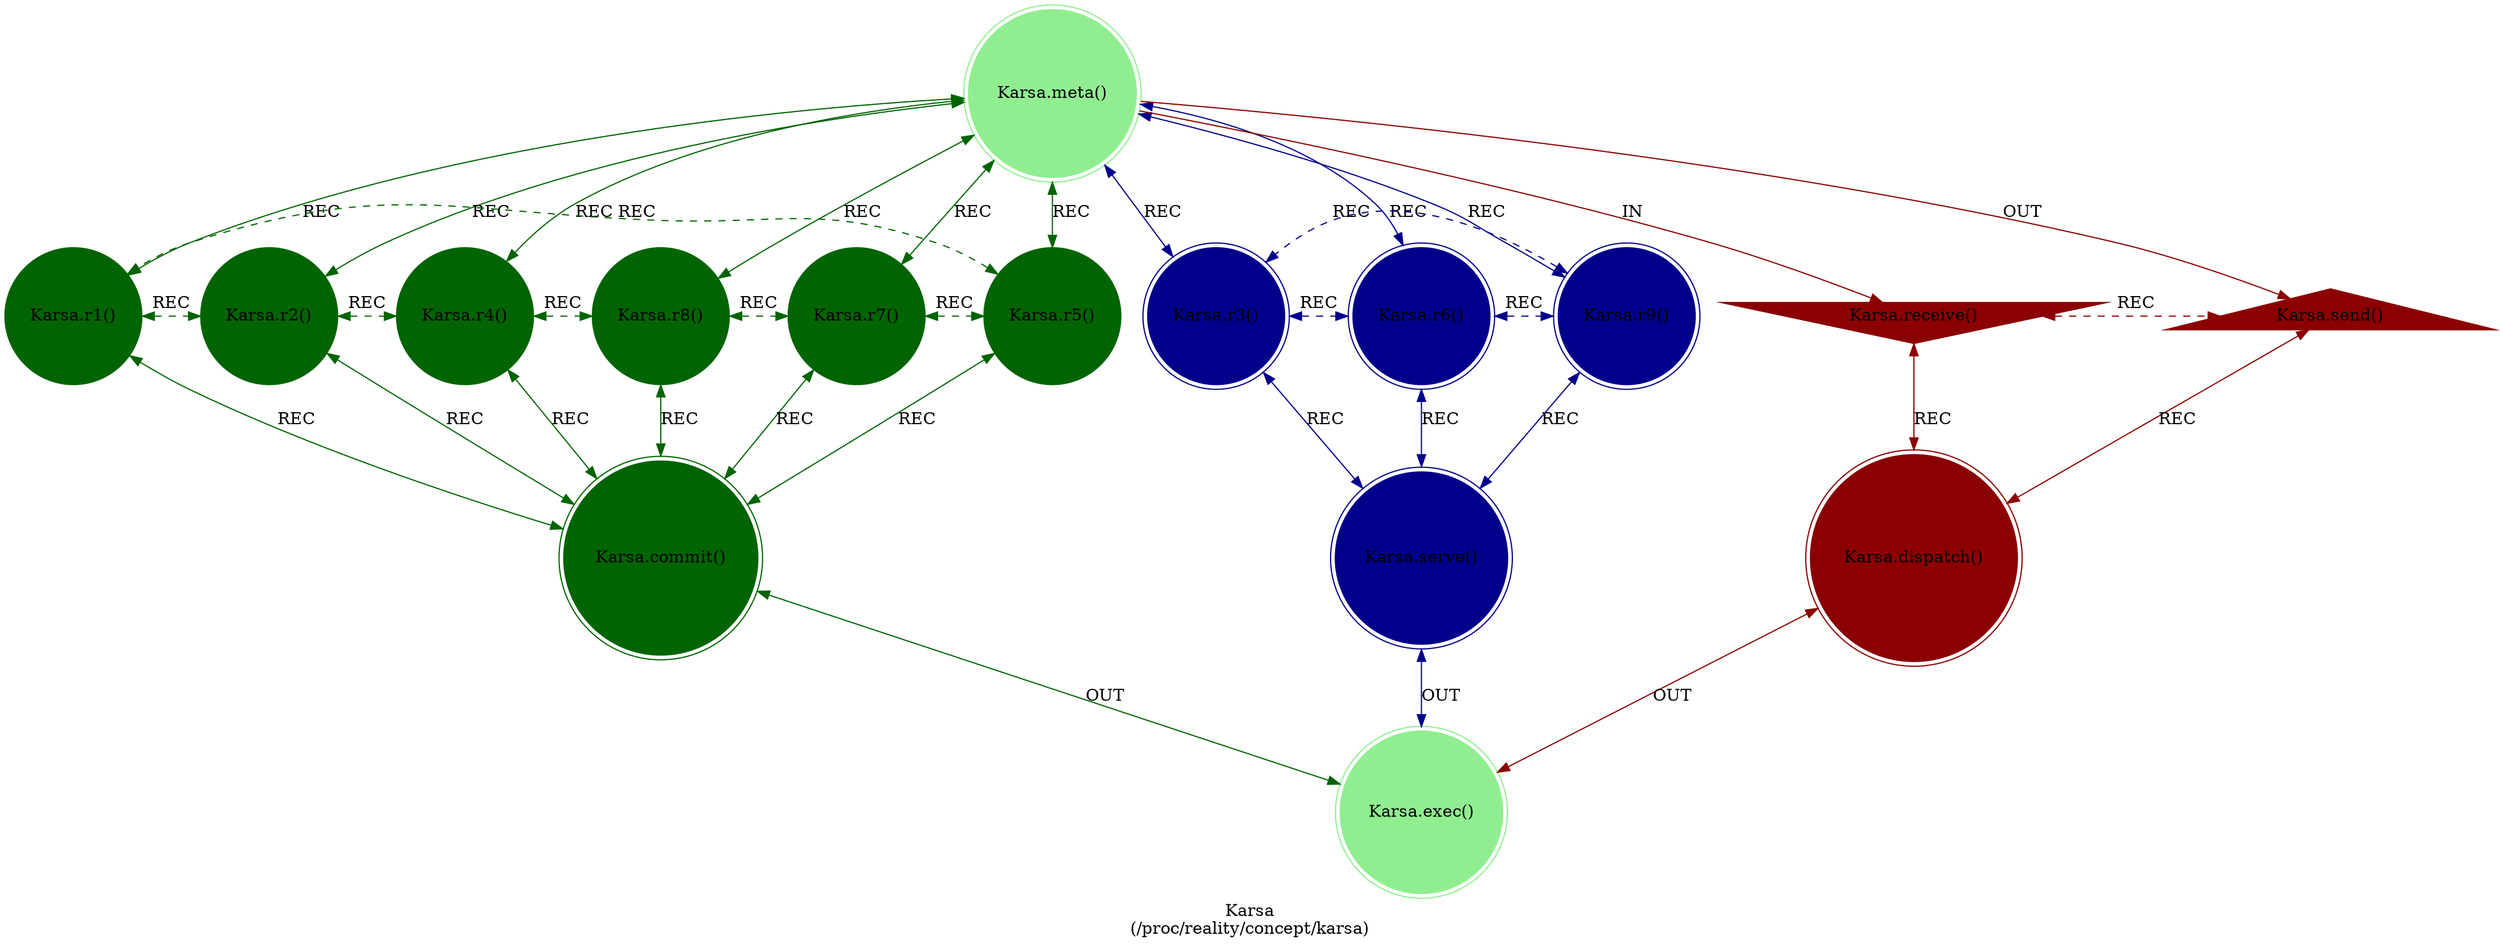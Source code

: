 strict digraph Karsa {
    label = "Karsa\n(/proc/reality/concept/karsa)";
    style = filled;
    color = lightgray;
    node [shape = circle; style = filled; color = lightgreen;];
    
    // The Axis A-0-B (In-Meta-Out).
    // The Sacred 3-6-9 (Boundary of Perception).
    // The Vortex 1-2-4-8-7-5 (Boundary of Comprehension).
    // The Router C-D-E
    // The Closure F
    spark_0_t [label = "Karsa.meta()";comment = "";shape = doublecircle;];
    spark_1_t [label = "Karsa.r1()";comment = "";shape = circle;color = darkgreen;];
    spark_2_t [label = "Karsa.r2()";comment = "";shape = circle;color = darkgreen;];
    spark_4_t [label = "Karsa.r4()";comment = "";shape = circle;color = darkgreen;];
    spark_8_t [label = "Karsa.r8()";comment = "";shape = circle;color = darkgreen;];
    spark_7_t [label = "Karsa.r7()";comment = "";shape = circle;color = darkgreen;];
    spark_5_t [label = "Karsa.r5()";comment = "";shape = circle;color = darkgreen;];
    spark_3_t [label = "Karsa.r3()";comment = "Rhythm and Pattern";shape = doublecircle;color = darkblue;];
    spark_6_t [label = "Karsa.r6()";comment = "Inertia and Momentum";shape = doublecircle;color = darkblue;];
    spark_9_t [label = "Karsa.r9()";comment = "Time and Space";shape = doublecircle;color = darkblue;];
    spark_a_t [label = "Karsa.receive()";comment = "Fixation";shape = invtriangle;color = darkred;];
    spark_b_t [label = "Karsa.send()";comment = "Excitation";shape = triangle;color = darkred;];
    spark_c_t [label = "Karsa.dispatch()";comment = "";shape = doublecircle;color = darkred;];
    spark_d_t [label = "Karsa.commit()";comment = "";shape = doublecircle;color = darkgreen;];
    spark_e_t [label = "Karsa.serve()";comment = "";shape = doublecircle;color = darkblue;];
    spark_f_t [label = "Karsa.exec()";comment = "";shape = doublecircle;];
    
    // IN = Input
    // OUT = Output
    // REC = Recursion
    spark_0_t -> spark_a_t [label = "IN"; color = darkred; comment = "";];
    spark_0_t -> spark_b_t [label = "OUT"; color = darkred; comment = "";];
    spark_0_t -> {spark_3_t spark_6_t spark_9_t} [label = "REC"; color = darkblue; comment = ""; dir = both;];
    spark_0_t -> {spark_1_t spark_2_t spark_4_t spark_8_t spark_7_t spark_5_t} [label = "REC"; color = darkgreen; comment = ""; dir = both;];
    
    {spark_a_t spark_b_t} -> spark_c_t [label = "REC"; color = darkred; comment = ""; dir = both;];
    {spark_1_t spark_2_t spark_4_t spark_8_t spark_7_t spark_5_t} -> spark_d_t [label = "REC"; color = darkgreen; comment = ""; dir = both;];
    {spark_3_t spark_6_t spark_9_t} -> spark_e_t [label = "REC"; color = darkblue; comment = ""; dir = both;];
    
    spark_1_t -> spark_2_t -> spark_4_t -> spark_8_t -> spark_7_t -> spark_5_t -> spark_1_t [label = "REC"; color = darkgreen; comment = ""; style = dashed; constraint = false; dir = both;];
    spark_3_t -> spark_6_t -> spark_9_t -> spark_3_t [label = "REC"; color = darkblue; comment = ""; style = dashed; constraint = false; dir = both;];
    spark_a_t -> spark_b_t [label = "REC"; color = darkred; comment = ""; constraint = false; style = dashed; dir = both;];
    
    spark_c_t -> spark_f_t [label = "OUT"; color = darkred; comment = ""; dir = both;];
    spark_d_t -> spark_f_t [label = "OUT"; color = darkgreen; comment = ""; dir = both;];
    spark_e_t -> spark_f_t [label = "OUT"; color = darkblue; comment = ""; dir = both;];
}